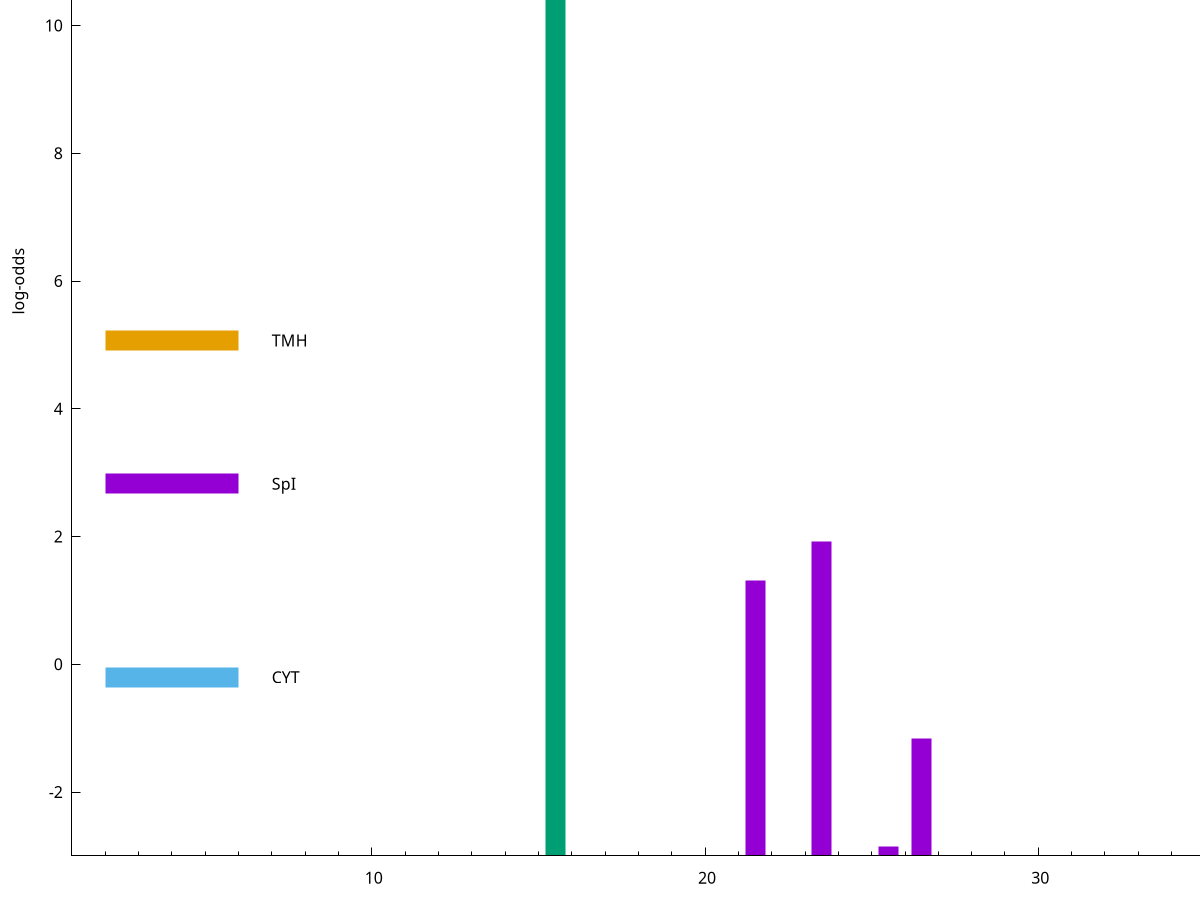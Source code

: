 set title "LipoP predictions for SRR5666568.gff"
set size 2., 1.4
set xrange [1:70] 
set mxtics 10
set yrange [-3:15]
set y2range [0:18]
set ylabel "log-odds"
set term postscript eps color solid "Helvetica" 30
set output "SRR5666568.gff82.eps"
set arrow from 2,11.2344 to 6,11.2344 nohead lt 2 lw 20
set label "SpII" at 7,11.2344
set arrow from 2,5.06967 to 6,5.06967 nohead lt 4 lw 20
set label "TMH" at 7,5.06967
set arrow from 2,2.82702 to 6,2.82702 nohead lt 1 lw 20
set label "SpI" at 7,2.82702
set arrow from 2,-0.200913 to 6,-0.200913 nohead lt 3 lw 20
set label "CYT" at 7,-0.200913
set arrow from 2,11.2344 to 6,11.2344 nohead lt 2 lw 20
set label "SpII" at 7,11.2344
# NOTE: The scores below are the log-odds scores with the threshold
# NOTE: subtracted (a hack to make gnuplot make the histogram all
# NOTE: look nice).
plot "-" axes x1y2 title "" with impulses lt 2 lw 20, "-" axes x1y2 title "" with impulses lt 1 lw 20
15.500000 14.234400
e
23.500000 4.928830
21.500000 4.308260
26.500000 1.841350
25.500000 0.152750
e
exit
